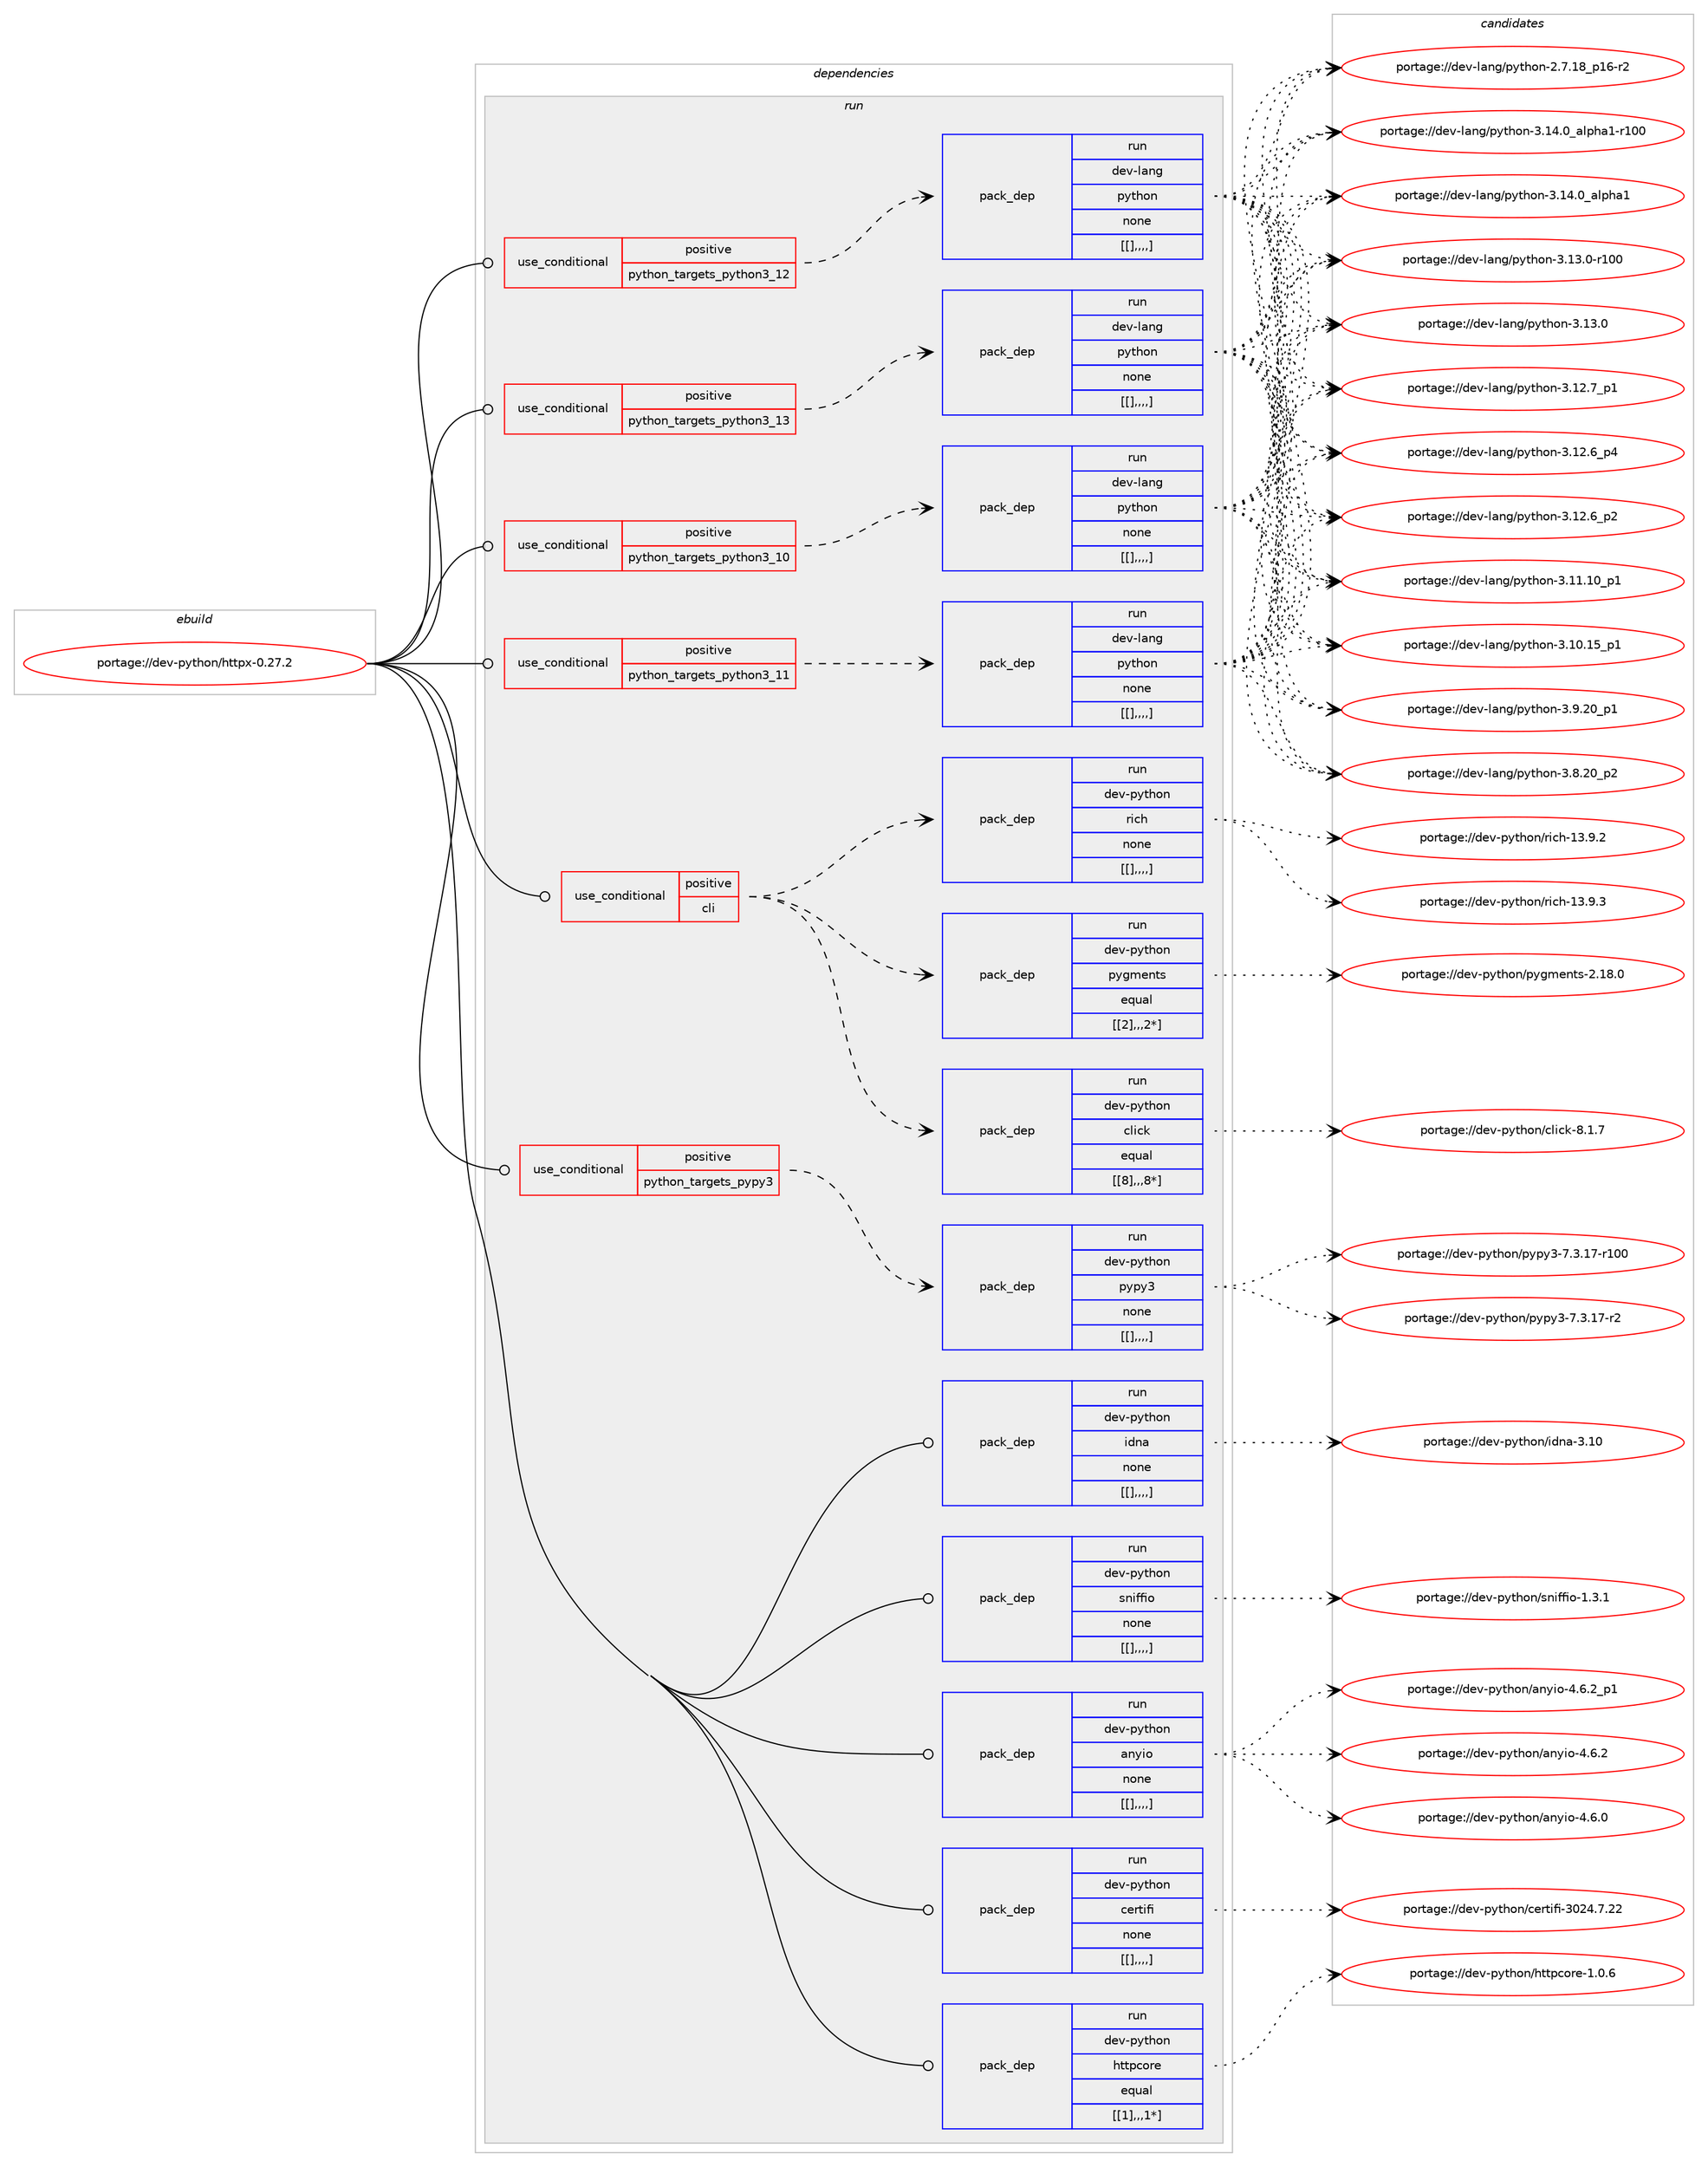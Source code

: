 digraph prolog {

# *************
# Graph options
# *************

newrank=true;
concentrate=true;
compound=true;
graph [rankdir=LR,fontname=Helvetica,fontsize=10,ranksep=1.5];#, ranksep=2.5, nodesep=0.2];
edge  [arrowhead=vee];
node  [fontname=Helvetica,fontsize=10];

# **********
# The ebuild
# **********

subgraph cluster_leftcol {
color=gray;
label=<<i>ebuild</i>>;
id [label="portage://dev-python/httpx-0.27.2", color=red, width=4, href="../dev-python/httpx-0.27.2.svg"];
}

# ****************
# The dependencies
# ****************

subgraph cluster_midcol {
color=gray;
label=<<i>dependencies</i>>;
subgraph cluster_compile {
fillcolor="#eeeeee";
style=filled;
label=<<i>compile</i>>;
}
subgraph cluster_compileandrun {
fillcolor="#eeeeee";
style=filled;
label=<<i>compile and run</i>>;
}
subgraph cluster_run {
fillcolor="#eeeeee";
style=filled;
label=<<i>run</i>>;
subgraph cond35605 {
dependency153387 [label=<<TABLE BORDER="0" CELLBORDER="1" CELLSPACING="0" CELLPADDING="4"><TR><TD ROWSPAN="3" CELLPADDING="10">use_conditional</TD></TR><TR><TD>positive</TD></TR><TR><TD>cli</TD></TR></TABLE>>, shape=none, color=red];
subgraph pack116479 {
dependency153449 [label=<<TABLE BORDER="0" CELLBORDER="1" CELLSPACING="0" CELLPADDING="4" WIDTH="220"><TR><TD ROWSPAN="6" CELLPADDING="30">pack_dep</TD></TR><TR><TD WIDTH="110">run</TD></TR><TR><TD>dev-python</TD></TR><TR><TD>click</TD></TR><TR><TD>equal</TD></TR><TR><TD>[[8],,,8*]</TD></TR></TABLE>>, shape=none, color=blue];
}
dependency153387:e -> dependency153449:w [weight=20,style="dashed",arrowhead="vee"];
subgraph pack116548 {
dependency153557 [label=<<TABLE BORDER="0" CELLBORDER="1" CELLSPACING="0" CELLPADDING="4" WIDTH="220"><TR><TD ROWSPAN="6" CELLPADDING="30">pack_dep</TD></TR><TR><TD WIDTH="110">run</TD></TR><TR><TD>dev-python</TD></TR><TR><TD>pygments</TD></TR><TR><TD>equal</TD></TR><TR><TD>[[2],,,2*]</TD></TR></TABLE>>, shape=none, color=blue];
}
dependency153387:e -> dependency153557:w [weight=20,style="dashed",arrowhead="vee"];
subgraph pack116572 {
dependency153561 [label=<<TABLE BORDER="0" CELLBORDER="1" CELLSPACING="0" CELLPADDING="4" WIDTH="220"><TR><TD ROWSPAN="6" CELLPADDING="30">pack_dep</TD></TR><TR><TD WIDTH="110">run</TD></TR><TR><TD>dev-python</TD></TR><TR><TD>rich</TD></TR><TR><TD>none</TD></TR><TR><TD>[[],,,,]</TD></TR></TABLE>>, shape=none, color=blue];
}
dependency153387:e -> dependency153561:w [weight=20,style="dashed",arrowhead="vee"];
}
id:e -> dependency153387:w [weight=20,style="solid",arrowhead="odot"];
subgraph cond35694 {
dependency153583 [label=<<TABLE BORDER="0" CELLBORDER="1" CELLSPACING="0" CELLPADDING="4"><TR><TD ROWSPAN="3" CELLPADDING="10">use_conditional</TD></TR><TR><TD>positive</TD></TR><TR><TD>python_targets_pypy3</TD></TR></TABLE>>, shape=none, color=red];
subgraph pack116592 {
dependency153626 [label=<<TABLE BORDER="0" CELLBORDER="1" CELLSPACING="0" CELLPADDING="4" WIDTH="220"><TR><TD ROWSPAN="6" CELLPADDING="30">pack_dep</TD></TR><TR><TD WIDTH="110">run</TD></TR><TR><TD>dev-python</TD></TR><TR><TD>pypy3</TD></TR><TR><TD>none</TD></TR><TR><TD>[[],,,,]</TD></TR></TABLE>>, shape=none, color=blue];
}
dependency153583:e -> dependency153626:w [weight=20,style="dashed",arrowhead="vee"];
}
id:e -> dependency153583:w [weight=20,style="solid",arrowhead="odot"];
subgraph cond35733 {
dependency153751 [label=<<TABLE BORDER="0" CELLBORDER="1" CELLSPACING="0" CELLPADDING="4"><TR><TD ROWSPAN="3" CELLPADDING="10">use_conditional</TD></TR><TR><TD>positive</TD></TR><TR><TD>python_targets_python3_10</TD></TR></TABLE>>, shape=none, color=red];
subgraph pack116683 {
dependency153753 [label=<<TABLE BORDER="0" CELLBORDER="1" CELLSPACING="0" CELLPADDING="4" WIDTH="220"><TR><TD ROWSPAN="6" CELLPADDING="30">pack_dep</TD></TR><TR><TD WIDTH="110">run</TD></TR><TR><TD>dev-lang</TD></TR><TR><TD>python</TD></TR><TR><TD>none</TD></TR><TR><TD>[[],,,,]</TD></TR></TABLE>>, shape=none, color=blue];
}
dependency153751:e -> dependency153753:w [weight=20,style="dashed",arrowhead="vee"];
}
id:e -> dependency153751:w [weight=20,style="solid",arrowhead="odot"];
subgraph cond35763 {
dependency153841 [label=<<TABLE BORDER="0" CELLBORDER="1" CELLSPACING="0" CELLPADDING="4"><TR><TD ROWSPAN="3" CELLPADDING="10">use_conditional</TD></TR><TR><TD>positive</TD></TR><TR><TD>python_targets_python3_11</TD></TR></TABLE>>, shape=none, color=red];
subgraph pack116750 {
dependency153877 [label=<<TABLE BORDER="0" CELLBORDER="1" CELLSPACING="0" CELLPADDING="4" WIDTH="220"><TR><TD ROWSPAN="6" CELLPADDING="30">pack_dep</TD></TR><TR><TD WIDTH="110">run</TD></TR><TR><TD>dev-lang</TD></TR><TR><TD>python</TD></TR><TR><TD>none</TD></TR><TR><TD>[[],,,,]</TD></TR></TABLE>>, shape=none, color=blue];
}
dependency153841:e -> dependency153877:w [weight=20,style="dashed",arrowhead="vee"];
}
id:e -> dependency153841:w [weight=20,style="solid",arrowhead="odot"];
subgraph cond35802 {
dependency153884 [label=<<TABLE BORDER="0" CELLBORDER="1" CELLSPACING="0" CELLPADDING="4"><TR><TD ROWSPAN="3" CELLPADDING="10">use_conditional</TD></TR><TR><TD>positive</TD></TR><TR><TD>python_targets_python3_12</TD></TR></TABLE>>, shape=none, color=red];
subgraph pack116763 {
dependency153886 [label=<<TABLE BORDER="0" CELLBORDER="1" CELLSPACING="0" CELLPADDING="4" WIDTH="220"><TR><TD ROWSPAN="6" CELLPADDING="30">pack_dep</TD></TR><TR><TD WIDTH="110">run</TD></TR><TR><TD>dev-lang</TD></TR><TR><TD>python</TD></TR><TR><TD>none</TD></TR><TR><TD>[[],,,,]</TD></TR></TABLE>>, shape=none, color=blue];
}
dependency153884:e -> dependency153886:w [weight=20,style="dashed",arrowhead="vee"];
}
id:e -> dependency153884:w [weight=20,style="solid",arrowhead="odot"];
subgraph cond35805 {
dependency153901 [label=<<TABLE BORDER="0" CELLBORDER="1" CELLSPACING="0" CELLPADDING="4"><TR><TD ROWSPAN="3" CELLPADDING="10">use_conditional</TD></TR><TR><TD>positive</TD></TR><TR><TD>python_targets_python3_13</TD></TR></TABLE>>, shape=none, color=red];
subgraph pack116776 {
dependency153919 [label=<<TABLE BORDER="0" CELLBORDER="1" CELLSPACING="0" CELLPADDING="4" WIDTH="220"><TR><TD ROWSPAN="6" CELLPADDING="30">pack_dep</TD></TR><TR><TD WIDTH="110">run</TD></TR><TR><TD>dev-lang</TD></TR><TR><TD>python</TD></TR><TR><TD>none</TD></TR><TR><TD>[[],,,,]</TD></TR></TABLE>>, shape=none, color=blue];
}
dependency153901:e -> dependency153919:w [weight=20,style="dashed",arrowhead="vee"];
}
id:e -> dependency153901:w [weight=20,style="solid",arrowhead="odot"];
subgraph pack116791 {
dependency153928 [label=<<TABLE BORDER="0" CELLBORDER="1" CELLSPACING="0" CELLPADDING="4" WIDTH="220"><TR><TD ROWSPAN="6" CELLPADDING="30">pack_dep</TD></TR><TR><TD WIDTH="110">run</TD></TR><TR><TD>dev-python</TD></TR><TR><TD>anyio</TD></TR><TR><TD>none</TD></TR><TR><TD>[[],,,,]</TD></TR></TABLE>>, shape=none, color=blue];
}
id:e -> dependency153928:w [weight=20,style="solid",arrowhead="odot"];
subgraph pack116806 {
dependency154053 [label=<<TABLE BORDER="0" CELLBORDER="1" CELLSPACING="0" CELLPADDING="4" WIDTH="220"><TR><TD ROWSPAN="6" CELLPADDING="30">pack_dep</TD></TR><TR><TD WIDTH="110">run</TD></TR><TR><TD>dev-python</TD></TR><TR><TD>certifi</TD></TR><TR><TD>none</TD></TR><TR><TD>[[],,,,]</TD></TR></TABLE>>, shape=none, color=blue];
}
id:e -> dependency154053:w [weight=20,style="solid",arrowhead="odot"];
subgraph pack116863 {
dependency154059 [label=<<TABLE BORDER="0" CELLBORDER="1" CELLSPACING="0" CELLPADDING="4" WIDTH="220"><TR><TD ROWSPAN="6" CELLPADDING="30">pack_dep</TD></TR><TR><TD WIDTH="110">run</TD></TR><TR><TD>dev-python</TD></TR><TR><TD>httpcore</TD></TR><TR><TD>equal</TD></TR><TR><TD>[[1],,,1*]</TD></TR></TABLE>>, shape=none, color=blue];
}
id:e -> dependency154059:w [weight=20,style="solid",arrowhead="odot"];
subgraph pack116869 {
dependency154071 [label=<<TABLE BORDER="0" CELLBORDER="1" CELLSPACING="0" CELLPADDING="4" WIDTH="220"><TR><TD ROWSPAN="6" CELLPADDING="30">pack_dep</TD></TR><TR><TD WIDTH="110">run</TD></TR><TR><TD>dev-python</TD></TR><TR><TD>idna</TD></TR><TR><TD>none</TD></TR><TR><TD>[[],,,,]</TD></TR></TABLE>>, shape=none, color=blue];
}
id:e -> dependency154071:w [weight=20,style="solid",arrowhead="odot"];
subgraph pack116873 {
dependency154103 [label=<<TABLE BORDER="0" CELLBORDER="1" CELLSPACING="0" CELLPADDING="4" WIDTH="220"><TR><TD ROWSPAN="6" CELLPADDING="30">pack_dep</TD></TR><TR><TD WIDTH="110">run</TD></TR><TR><TD>dev-python</TD></TR><TR><TD>sniffio</TD></TR><TR><TD>none</TD></TR><TR><TD>[[],,,,]</TD></TR></TABLE>>, shape=none, color=blue];
}
id:e -> dependency154103:w [weight=20,style="solid",arrowhead="odot"];
}
}

# **************
# The candidates
# **************

subgraph cluster_choices {
rank=same;
color=gray;
label=<<i>candidates</i>>;

subgraph choice116666 {
color=black;
nodesep=1;
choice10010111845112121116104111110479910810599107455646494655 [label="portage://dev-python/click-8.1.7", color=red, width=4,href="../dev-python/click-8.1.7.svg"];
dependency153449:e -> choice10010111845112121116104111110479910810599107455646494655:w [style=dotted,weight="100"];
}
subgraph choice116668 {
color=black;
nodesep=1;
choice100101118451121211161041111104711212110310910111011611545504649564648 [label="portage://dev-python/pygments-2.18.0", color=red, width=4,href="../dev-python/pygments-2.18.0.svg"];
dependency153557:e -> choice100101118451121211161041111104711212110310910111011611545504649564648:w [style=dotted,weight="100"];
}
subgraph choice116670 {
color=black;
nodesep=1;
choice10010111845112121116104111110471141059910445495146574651 [label="portage://dev-python/rich-13.9.3", color=red, width=4,href="../dev-python/rich-13.9.3.svg"];
choice10010111845112121116104111110471141059910445495146574650 [label="portage://dev-python/rich-13.9.2", color=red, width=4,href="../dev-python/rich-13.9.2.svg"];
dependency153561:e -> choice10010111845112121116104111110471141059910445495146574651:w [style=dotted,weight="100"];
dependency153561:e -> choice10010111845112121116104111110471141059910445495146574650:w [style=dotted,weight="100"];
}
subgraph choice116703 {
color=black;
nodesep=1;
choice100101118451121211161041111104711212111212151455546514649554511450 [label="portage://dev-python/pypy3-7.3.17-r2", color=red, width=4,href="../dev-python/pypy3-7.3.17-r2.svg"];
choice1001011184511212111610411111047112121112121514555465146495545114494848 [label="portage://dev-python/pypy3-7.3.17-r100", color=red, width=4,href="../dev-python/pypy3-7.3.17-r100.svg"];
dependency153626:e -> choice100101118451121211161041111104711212111212151455546514649554511450:w [style=dotted,weight="100"];
dependency153626:e -> choice1001011184511212111610411111047112121112121514555465146495545114494848:w [style=dotted,weight="100"];
}
subgraph choice116715 {
color=black;
nodesep=1;
choice100101118451089711010347112121116104111110455146495246489597108112104974945114494848 [label="portage://dev-lang/python-3.14.0_alpha1-r100", color=red, width=4,href="../dev-lang/python-3.14.0_alpha1-r100.svg"];
choice1001011184510897110103471121211161041111104551464952464895971081121049749 [label="portage://dev-lang/python-3.14.0_alpha1", color=red, width=4,href="../dev-lang/python-3.14.0_alpha1.svg"];
choice1001011184510897110103471121211161041111104551464951464845114494848 [label="portage://dev-lang/python-3.13.0-r100", color=red, width=4,href="../dev-lang/python-3.13.0-r100.svg"];
choice10010111845108971101034711212111610411111045514649514648 [label="portage://dev-lang/python-3.13.0", color=red, width=4,href="../dev-lang/python-3.13.0.svg"];
choice100101118451089711010347112121116104111110455146495046559511249 [label="portage://dev-lang/python-3.12.7_p1", color=red, width=4,href="../dev-lang/python-3.12.7_p1.svg"];
choice100101118451089711010347112121116104111110455146495046549511252 [label="portage://dev-lang/python-3.12.6_p4", color=red, width=4,href="../dev-lang/python-3.12.6_p4.svg"];
choice100101118451089711010347112121116104111110455146495046549511250 [label="portage://dev-lang/python-3.12.6_p2", color=red, width=4,href="../dev-lang/python-3.12.6_p2.svg"];
choice10010111845108971101034711212111610411111045514649494649489511249 [label="portage://dev-lang/python-3.11.10_p1", color=red, width=4,href="../dev-lang/python-3.11.10_p1.svg"];
choice10010111845108971101034711212111610411111045514649484649539511249 [label="portage://dev-lang/python-3.10.15_p1", color=red, width=4,href="../dev-lang/python-3.10.15_p1.svg"];
choice100101118451089711010347112121116104111110455146574650489511249 [label="portage://dev-lang/python-3.9.20_p1", color=red, width=4,href="../dev-lang/python-3.9.20_p1.svg"];
choice100101118451089711010347112121116104111110455146564650489511250 [label="portage://dev-lang/python-3.8.20_p2", color=red, width=4,href="../dev-lang/python-3.8.20_p2.svg"];
choice100101118451089711010347112121116104111110455046554649569511249544511450 [label="portage://dev-lang/python-2.7.18_p16-r2", color=red, width=4,href="../dev-lang/python-2.7.18_p16-r2.svg"];
dependency153753:e -> choice100101118451089711010347112121116104111110455146495246489597108112104974945114494848:w [style=dotted,weight="100"];
dependency153753:e -> choice1001011184510897110103471121211161041111104551464952464895971081121049749:w [style=dotted,weight="100"];
dependency153753:e -> choice1001011184510897110103471121211161041111104551464951464845114494848:w [style=dotted,weight="100"];
dependency153753:e -> choice10010111845108971101034711212111610411111045514649514648:w [style=dotted,weight="100"];
dependency153753:e -> choice100101118451089711010347112121116104111110455146495046559511249:w [style=dotted,weight="100"];
dependency153753:e -> choice100101118451089711010347112121116104111110455146495046549511252:w [style=dotted,weight="100"];
dependency153753:e -> choice100101118451089711010347112121116104111110455146495046549511250:w [style=dotted,weight="100"];
dependency153753:e -> choice10010111845108971101034711212111610411111045514649494649489511249:w [style=dotted,weight="100"];
dependency153753:e -> choice10010111845108971101034711212111610411111045514649484649539511249:w [style=dotted,weight="100"];
dependency153753:e -> choice100101118451089711010347112121116104111110455146574650489511249:w [style=dotted,weight="100"];
dependency153753:e -> choice100101118451089711010347112121116104111110455146564650489511250:w [style=dotted,weight="100"];
dependency153753:e -> choice100101118451089711010347112121116104111110455046554649569511249544511450:w [style=dotted,weight="100"];
}
subgraph choice116735 {
color=black;
nodesep=1;
choice100101118451089711010347112121116104111110455146495246489597108112104974945114494848 [label="portage://dev-lang/python-3.14.0_alpha1-r100", color=red, width=4,href="../dev-lang/python-3.14.0_alpha1-r100.svg"];
choice1001011184510897110103471121211161041111104551464952464895971081121049749 [label="portage://dev-lang/python-3.14.0_alpha1", color=red, width=4,href="../dev-lang/python-3.14.0_alpha1.svg"];
choice1001011184510897110103471121211161041111104551464951464845114494848 [label="portage://dev-lang/python-3.13.0-r100", color=red, width=4,href="../dev-lang/python-3.13.0-r100.svg"];
choice10010111845108971101034711212111610411111045514649514648 [label="portage://dev-lang/python-3.13.0", color=red, width=4,href="../dev-lang/python-3.13.0.svg"];
choice100101118451089711010347112121116104111110455146495046559511249 [label="portage://dev-lang/python-3.12.7_p1", color=red, width=4,href="../dev-lang/python-3.12.7_p1.svg"];
choice100101118451089711010347112121116104111110455146495046549511252 [label="portage://dev-lang/python-3.12.6_p4", color=red, width=4,href="../dev-lang/python-3.12.6_p4.svg"];
choice100101118451089711010347112121116104111110455146495046549511250 [label="portage://dev-lang/python-3.12.6_p2", color=red, width=4,href="../dev-lang/python-3.12.6_p2.svg"];
choice10010111845108971101034711212111610411111045514649494649489511249 [label="portage://dev-lang/python-3.11.10_p1", color=red, width=4,href="../dev-lang/python-3.11.10_p1.svg"];
choice10010111845108971101034711212111610411111045514649484649539511249 [label="portage://dev-lang/python-3.10.15_p1", color=red, width=4,href="../dev-lang/python-3.10.15_p1.svg"];
choice100101118451089711010347112121116104111110455146574650489511249 [label="portage://dev-lang/python-3.9.20_p1", color=red, width=4,href="../dev-lang/python-3.9.20_p1.svg"];
choice100101118451089711010347112121116104111110455146564650489511250 [label="portage://dev-lang/python-3.8.20_p2", color=red, width=4,href="../dev-lang/python-3.8.20_p2.svg"];
choice100101118451089711010347112121116104111110455046554649569511249544511450 [label="portage://dev-lang/python-2.7.18_p16-r2", color=red, width=4,href="../dev-lang/python-2.7.18_p16-r2.svg"];
dependency153877:e -> choice100101118451089711010347112121116104111110455146495246489597108112104974945114494848:w [style=dotted,weight="100"];
dependency153877:e -> choice1001011184510897110103471121211161041111104551464952464895971081121049749:w [style=dotted,weight="100"];
dependency153877:e -> choice1001011184510897110103471121211161041111104551464951464845114494848:w [style=dotted,weight="100"];
dependency153877:e -> choice10010111845108971101034711212111610411111045514649514648:w [style=dotted,weight="100"];
dependency153877:e -> choice100101118451089711010347112121116104111110455146495046559511249:w [style=dotted,weight="100"];
dependency153877:e -> choice100101118451089711010347112121116104111110455146495046549511252:w [style=dotted,weight="100"];
dependency153877:e -> choice100101118451089711010347112121116104111110455146495046549511250:w [style=dotted,weight="100"];
dependency153877:e -> choice10010111845108971101034711212111610411111045514649494649489511249:w [style=dotted,weight="100"];
dependency153877:e -> choice10010111845108971101034711212111610411111045514649484649539511249:w [style=dotted,weight="100"];
dependency153877:e -> choice100101118451089711010347112121116104111110455146574650489511249:w [style=dotted,weight="100"];
dependency153877:e -> choice100101118451089711010347112121116104111110455146564650489511250:w [style=dotted,weight="100"];
dependency153877:e -> choice100101118451089711010347112121116104111110455046554649569511249544511450:w [style=dotted,weight="100"];
}
subgraph choice116746 {
color=black;
nodesep=1;
choice100101118451089711010347112121116104111110455146495246489597108112104974945114494848 [label="portage://dev-lang/python-3.14.0_alpha1-r100", color=red, width=4,href="../dev-lang/python-3.14.0_alpha1-r100.svg"];
choice1001011184510897110103471121211161041111104551464952464895971081121049749 [label="portage://dev-lang/python-3.14.0_alpha1", color=red, width=4,href="../dev-lang/python-3.14.0_alpha1.svg"];
choice1001011184510897110103471121211161041111104551464951464845114494848 [label="portage://dev-lang/python-3.13.0-r100", color=red, width=4,href="../dev-lang/python-3.13.0-r100.svg"];
choice10010111845108971101034711212111610411111045514649514648 [label="portage://dev-lang/python-3.13.0", color=red, width=4,href="../dev-lang/python-3.13.0.svg"];
choice100101118451089711010347112121116104111110455146495046559511249 [label="portage://dev-lang/python-3.12.7_p1", color=red, width=4,href="../dev-lang/python-3.12.7_p1.svg"];
choice100101118451089711010347112121116104111110455146495046549511252 [label="portage://dev-lang/python-3.12.6_p4", color=red, width=4,href="../dev-lang/python-3.12.6_p4.svg"];
choice100101118451089711010347112121116104111110455146495046549511250 [label="portage://dev-lang/python-3.12.6_p2", color=red, width=4,href="../dev-lang/python-3.12.6_p2.svg"];
choice10010111845108971101034711212111610411111045514649494649489511249 [label="portage://dev-lang/python-3.11.10_p1", color=red, width=4,href="../dev-lang/python-3.11.10_p1.svg"];
choice10010111845108971101034711212111610411111045514649484649539511249 [label="portage://dev-lang/python-3.10.15_p1", color=red, width=4,href="../dev-lang/python-3.10.15_p1.svg"];
choice100101118451089711010347112121116104111110455146574650489511249 [label="portage://dev-lang/python-3.9.20_p1", color=red, width=4,href="../dev-lang/python-3.9.20_p1.svg"];
choice100101118451089711010347112121116104111110455146564650489511250 [label="portage://dev-lang/python-3.8.20_p2", color=red, width=4,href="../dev-lang/python-3.8.20_p2.svg"];
choice100101118451089711010347112121116104111110455046554649569511249544511450 [label="portage://dev-lang/python-2.7.18_p16-r2", color=red, width=4,href="../dev-lang/python-2.7.18_p16-r2.svg"];
dependency153886:e -> choice100101118451089711010347112121116104111110455146495246489597108112104974945114494848:w [style=dotted,weight="100"];
dependency153886:e -> choice1001011184510897110103471121211161041111104551464952464895971081121049749:w [style=dotted,weight="100"];
dependency153886:e -> choice1001011184510897110103471121211161041111104551464951464845114494848:w [style=dotted,weight="100"];
dependency153886:e -> choice10010111845108971101034711212111610411111045514649514648:w [style=dotted,weight="100"];
dependency153886:e -> choice100101118451089711010347112121116104111110455146495046559511249:w [style=dotted,weight="100"];
dependency153886:e -> choice100101118451089711010347112121116104111110455146495046549511252:w [style=dotted,weight="100"];
dependency153886:e -> choice100101118451089711010347112121116104111110455146495046549511250:w [style=dotted,weight="100"];
dependency153886:e -> choice10010111845108971101034711212111610411111045514649494649489511249:w [style=dotted,weight="100"];
dependency153886:e -> choice10010111845108971101034711212111610411111045514649484649539511249:w [style=dotted,weight="100"];
dependency153886:e -> choice100101118451089711010347112121116104111110455146574650489511249:w [style=dotted,weight="100"];
dependency153886:e -> choice100101118451089711010347112121116104111110455146564650489511250:w [style=dotted,weight="100"];
dependency153886:e -> choice100101118451089711010347112121116104111110455046554649569511249544511450:w [style=dotted,weight="100"];
}
subgraph choice116769 {
color=black;
nodesep=1;
choice100101118451089711010347112121116104111110455146495246489597108112104974945114494848 [label="portage://dev-lang/python-3.14.0_alpha1-r100", color=red, width=4,href="../dev-lang/python-3.14.0_alpha1-r100.svg"];
choice1001011184510897110103471121211161041111104551464952464895971081121049749 [label="portage://dev-lang/python-3.14.0_alpha1", color=red, width=4,href="../dev-lang/python-3.14.0_alpha1.svg"];
choice1001011184510897110103471121211161041111104551464951464845114494848 [label="portage://dev-lang/python-3.13.0-r100", color=red, width=4,href="../dev-lang/python-3.13.0-r100.svg"];
choice10010111845108971101034711212111610411111045514649514648 [label="portage://dev-lang/python-3.13.0", color=red, width=4,href="../dev-lang/python-3.13.0.svg"];
choice100101118451089711010347112121116104111110455146495046559511249 [label="portage://dev-lang/python-3.12.7_p1", color=red, width=4,href="../dev-lang/python-3.12.7_p1.svg"];
choice100101118451089711010347112121116104111110455146495046549511252 [label="portage://dev-lang/python-3.12.6_p4", color=red, width=4,href="../dev-lang/python-3.12.6_p4.svg"];
choice100101118451089711010347112121116104111110455146495046549511250 [label="portage://dev-lang/python-3.12.6_p2", color=red, width=4,href="../dev-lang/python-3.12.6_p2.svg"];
choice10010111845108971101034711212111610411111045514649494649489511249 [label="portage://dev-lang/python-3.11.10_p1", color=red, width=4,href="../dev-lang/python-3.11.10_p1.svg"];
choice10010111845108971101034711212111610411111045514649484649539511249 [label="portage://dev-lang/python-3.10.15_p1", color=red, width=4,href="../dev-lang/python-3.10.15_p1.svg"];
choice100101118451089711010347112121116104111110455146574650489511249 [label="portage://dev-lang/python-3.9.20_p1", color=red, width=4,href="../dev-lang/python-3.9.20_p1.svg"];
choice100101118451089711010347112121116104111110455146564650489511250 [label="portage://dev-lang/python-3.8.20_p2", color=red, width=4,href="../dev-lang/python-3.8.20_p2.svg"];
choice100101118451089711010347112121116104111110455046554649569511249544511450 [label="portage://dev-lang/python-2.7.18_p16-r2", color=red, width=4,href="../dev-lang/python-2.7.18_p16-r2.svg"];
dependency153919:e -> choice100101118451089711010347112121116104111110455146495246489597108112104974945114494848:w [style=dotted,weight="100"];
dependency153919:e -> choice1001011184510897110103471121211161041111104551464952464895971081121049749:w [style=dotted,weight="100"];
dependency153919:e -> choice1001011184510897110103471121211161041111104551464951464845114494848:w [style=dotted,weight="100"];
dependency153919:e -> choice10010111845108971101034711212111610411111045514649514648:w [style=dotted,weight="100"];
dependency153919:e -> choice100101118451089711010347112121116104111110455146495046559511249:w [style=dotted,weight="100"];
dependency153919:e -> choice100101118451089711010347112121116104111110455146495046549511252:w [style=dotted,weight="100"];
dependency153919:e -> choice100101118451089711010347112121116104111110455146495046549511250:w [style=dotted,weight="100"];
dependency153919:e -> choice10010111845108971101034711212111610411111045514649494649489511249:w [style=dotted,weight="100"];
dependency153919:e -> choice10010111845108971101034711212111610411111045514649484649539511249:w [style=dotted,weight="100"];
dependency153919:e -> choice100101118451089711010347112121116104111110455146574650489511249:w [style=dotted,weight="100"];
dependency153919:e -> choice100101118451089711010347112121116104111110455146564650489511250:w [style=dotted,weight="100"];
dependency153919:e -> choice100101118451089711010347112121116104111110455046554649569511249544511450:w [style=dotted,weight="100"];
}
subgraph choice116781 {
color=black;
nodesep=1;
choice1001011184511212111610411111047971101211051114552465446509511249 [label="portage://dev-python/anyio-4.6.2_p1", color=red, width=4,href="../dev-python/anyio-4.6.2_p1.svg"];
choice100101118451121211161041111104797110121105111455246544650 [label="portage://dev-python/anyio-4.6.2", color=red, width=4,href="../dev-python/anyio-4.6.2.svg"];
choice100101118451121211161041111104797110121105111455246544648 [label="portage://dev-python/anyio-4.6.0", color=red, width=4,href="../dev-python/anyio-4.6.0.svg"];
dependency153928:e -> choice1001011184511212111610411111047971101211051114552465446509511249:w [style=dotted,weight="100"];
dependency153928:e -> choice100101118451121211161041111104797110121105111455246544650:w [style=dotted,weight="100"];
dependency153928:e -> choice100101118451121211161041111104797110121105111455246544648:w [style=dotted,weight="100"];
}
subgraph choice116785 {
color=black;
nodesep=1;
choice10010111845112121116104111110479910111411610510210545514850524655465050 [label="portage://dev-python/certifi-3024.7.22", color=red, width=4,href="../dev-python/certifi-3024.7.22.svg"];
dependency154053:e -> choice10010111845112121116104111110479910111411610510210545514850524655465050:w [style=dotted,weight="100"];
}
subgraph choice116822 {
color=black;
nodesep=1;
choice100101118451121211161041111104710411611611299111114101454946484654 [label="portage://dev-python/httpcore-1.0.6", color=red, width=4,href="../dev-python/httpcore-1.0.6.svg"];
dependency154059:e -> choice100101118451121211161041111104710411611611299111114101454946484654:w [style=dotted,weight="100"];
}
subgraph choice116823 {
color=black;
nodesep=1;
choice1001011184511212111610411111047105100110974551464948 [label="portage://dev-python/idna-3.10", color=red, width=4,href="../dev-python/idna-3.10.svg"];
dependency154071:e -> choice1001011184511212111610411111047105100110974551464948:w [style=dotted,weight="100"];
}
subgraph choice116825 {
color=black;
nodesep=1;
choice1001011184511212111610411111047115110105102102105111454946514649 [label="portage://dev-python/sniffio-1.3.1", color=red, width=4,href="../dev-python/sniffio-1.3.1.svg"];
dependency154103:e -> choice1001011184511212111610411111047115110105102102105111454946514649:w [style=dotted,weight="100"];
}
}

}
